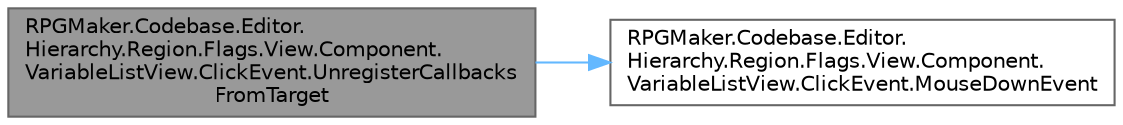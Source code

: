 digraph "RPGMaker.Codebase.Editor.Hierarchy.Region.Flags.View.Component.VariableListView.ClickEvent.UnregisterCallbacksFromTarget"
{
 // LATEX_PDF_SIZE
  bgcolor="transparent";
  edge [fontname=Helvetica,fontsize=10,labelfontname=Helvetica,labelfontsize=10];
  node [fontname=Helvetica,fontsize=10,shape=box,height=0.2,width=0.4];
  rankdir="LR";
  Node1 [id="Node000001",label="RPGMaker.Codebase.Editor.\lHierarchy.Region.Flags.View.Component.\lVariableListView.ClickEvent.UnregisterCallbacks\lFromTarget",height=0.2,width=0.4,color="gray40", fillcolor="grey60", style="filled", fontcolor="black",tooltip=" "];
  Node1 -> Node2 [id="edge1_Node000001_Node000002",color="steelblue1",style="solid",tooltip=" "];
  Node2 [id="Node000002",label="RPGMaker.Codebase.Editor.\lHierarchy.Region.Flags.View.Component.\lVariableListView.ClickEvent.MouseDownEvent",height=0.2,width=0.4,color="grey40", fillcolor="white", style="filled",URL="$dc/dd4/class_r_p_g_maker_1_1_codebase_1_1_editor_1_1_hierarchy_1_1_region_1_1_flags_1_1_view_1_1_compon0b3b8cfafe434038260b4ed4572a7000.html#aba9b09f99da4121a2b1b5542010e2be0",tooltip=" "];
}
